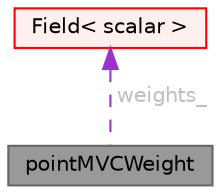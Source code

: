 digraph "pointMVCWeight"
{
 // LATEX_PDF_SIZE
  bgcolor="transparent";
  edge [fontname=Helvetica,fontsize=10,labelfontname=Helvetica,labelfontsize=10];
  node [fontname=Helvetica,fontsize=10,shape=box,height=0.2,width=0.4];
  Node1 [id="Node000001",label="pointMVCWeight",height=0.2,width=0.4,color="gray40", fillcolor="grey60", style="filled", fontcolor="black",tooltip="Container to calculate weights for interpolating directly from vertices of cell using Mean Value Coor..."];
  Node2 -> Node1 [id="edge1_Node000001_Node000002",dir="back",color="darkorchid3",style="dashed",tooltip=" ",label=" weights_",fontcolor="grey" ];
  Node2 [id="Node000002",label="Field\< scalar \>",height=0.2,width=0.4,color="red", fillcolor="#FFF0F0", style="filled",URL="$classFoam_1_1Field.html",tooltip=" "];
}

